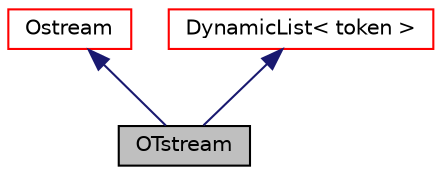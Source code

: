 digraph "OTstream"
{
  bgcolor="transparent";
  edge [fontname="Helvetica",fontsize="10",labelfontname="Helvetica",labelfontsize="10"];
  node [fontname="Helvetica",fontsize="10",shape=record];
  Node1 [label="OTstream",height=0.2,width=0.4,color="black", fillcolor="grey75", style="filled" fontcolor="black"];
  Node2 -> Node1 [dir="back",color="midnightblue",fontsize="10",style="solid",fontname="Helvetica"];
  Node2 [label="Ostream",height=0.2,width=0.4,color="red",URL="$classFoam_1_1Ostream.html",tooltip="An Ostream is an abstract base class for all output systems (streams, files, token lists..."];
  Node3 -> Node1 [dir="back",color="midnightblue",fontsize="10",style="solid",fontname="Helvetica"];
  Node3 [label="DynamicList\< token \>",height=0.2,width=0.4,color="red",URL="$classFoam_1_1DynamicList.html"];
}
